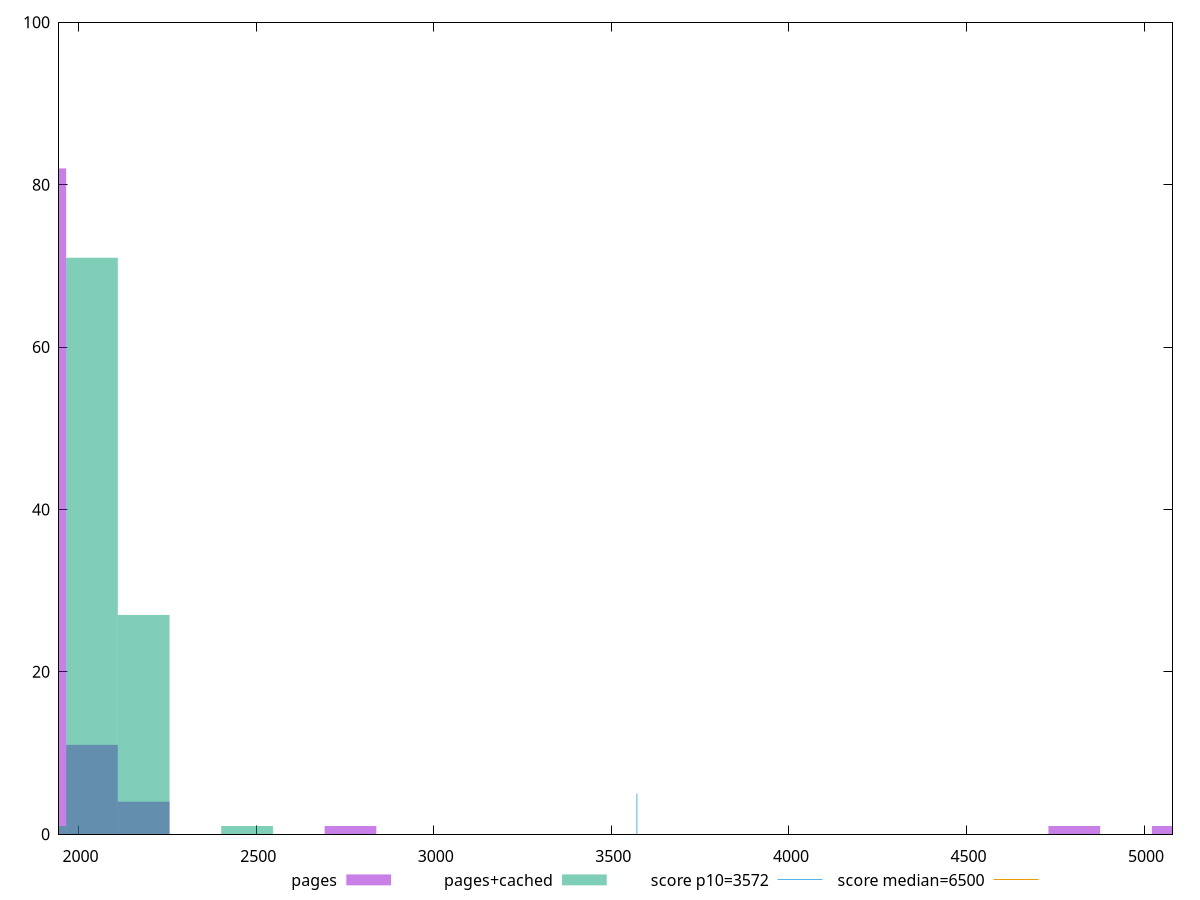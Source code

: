 reset

$pages <<EOF
5094.619876665315 1
1892.2873827614028 82
2037.847950666126 11
2183.408518570849 4
2765.6507901897426 1
4803.498740855868 1
EOF

$pagesCached <<EOF
1892.2873827614028 1
2037.847950666126 71
2183.408518570849 27
2474.529654380296 1
EOF

set key outside below
set boxwidth 145.56056790472329
set xrange [1945.0035000000003:5079.971500000001]
set yrange [0:100]
set style fill transparent solid 0.5 noborder

set parametric
set terminal svg size 640, 500 enhanced background rgb 'white'
set output "report_00007_2020-12-11T15:55:29.892Z/first-cpu-idle/comparison/histogram/1_vs_2.svg"

plot $pages title "pages" with boxes, \
     $pagesCached title "pages+cached" with boxes, \
     3572,t title "score p10=3572", \
     6500,t title "score median=6500"

reset
